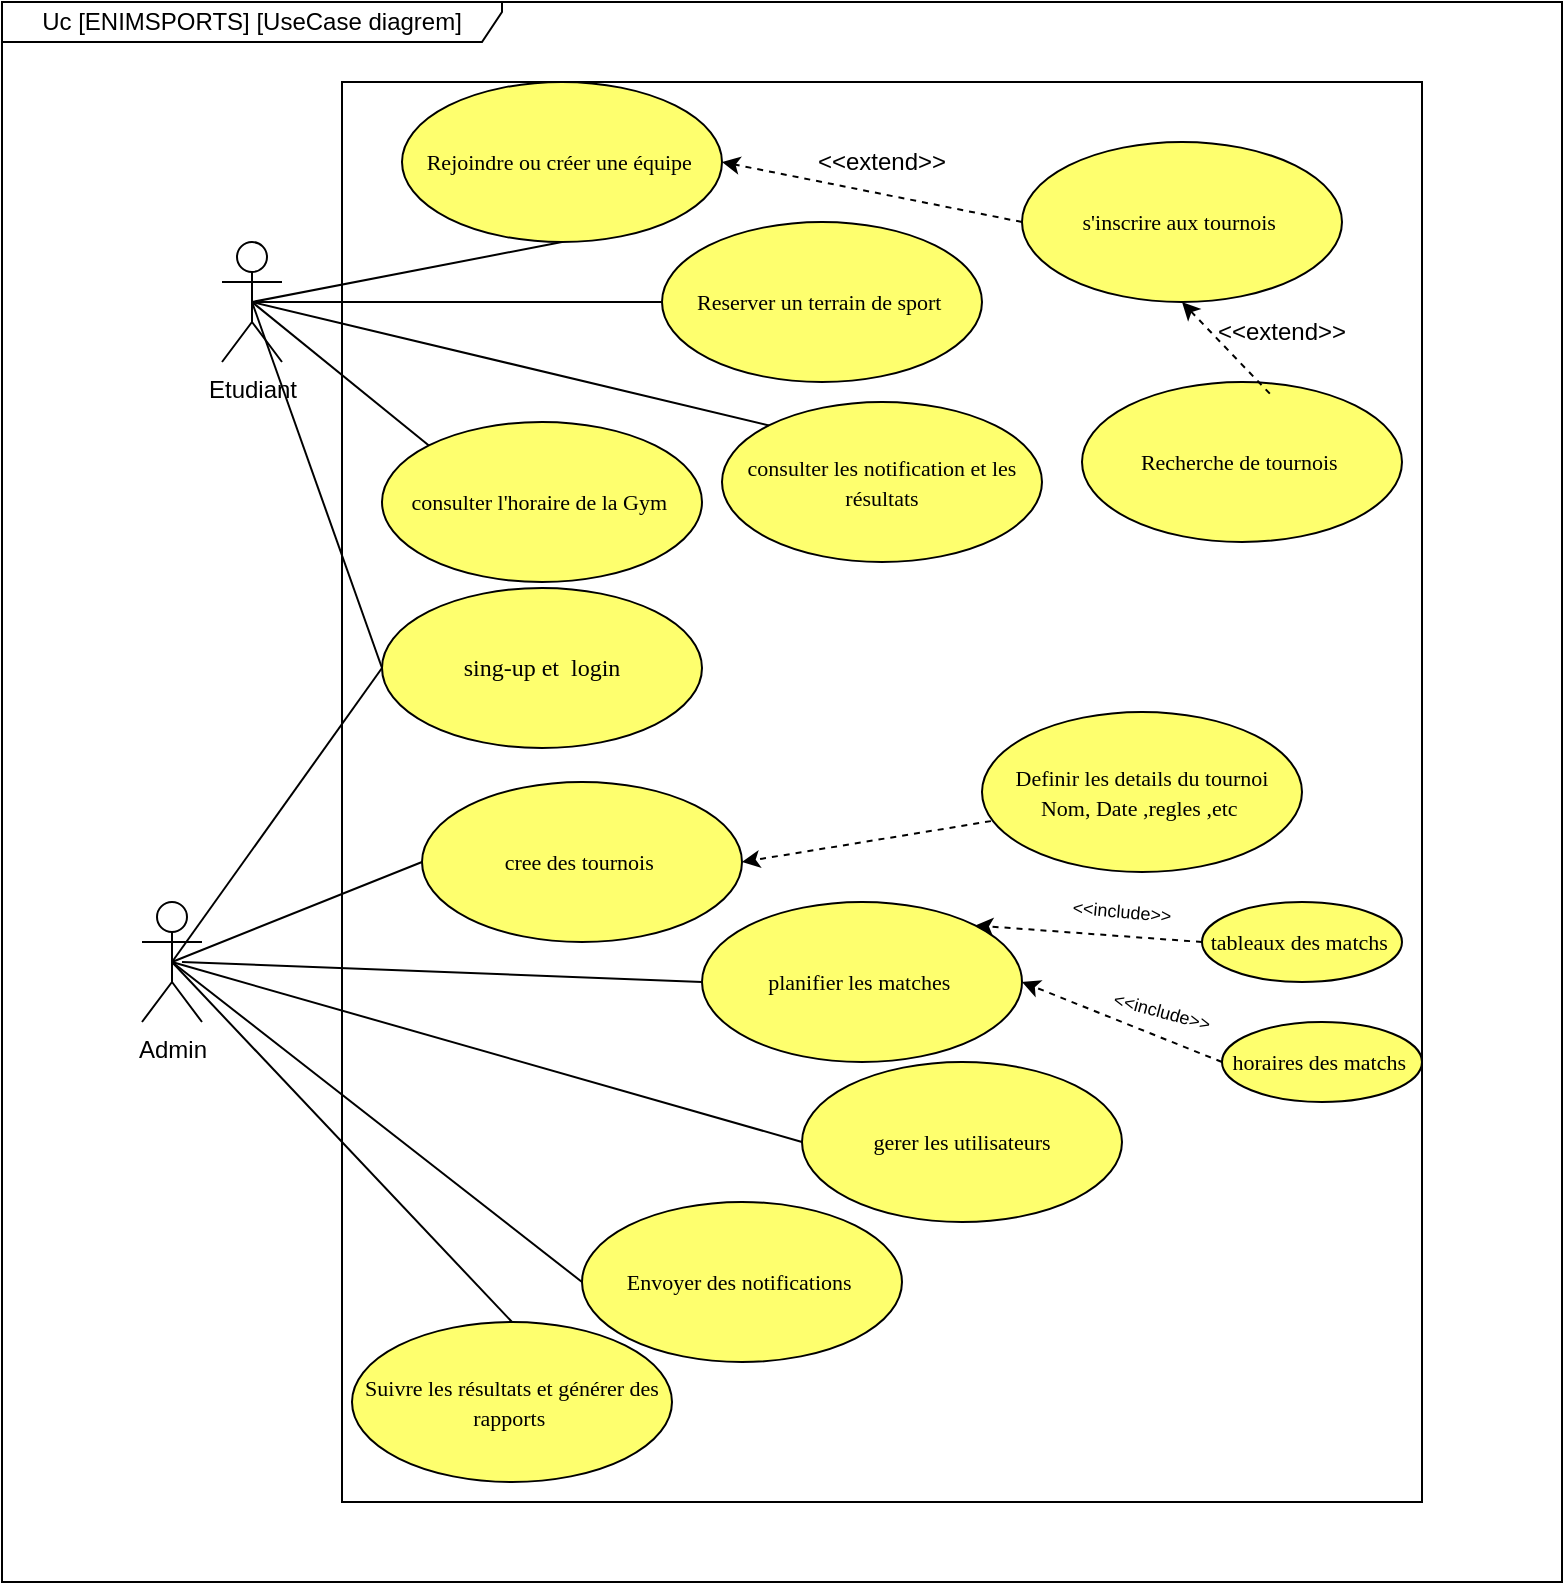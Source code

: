 <mxfile version="26.2.8">
  <diagram name="Page-1" id="tiOms8ojayN8P2vqhsEq">
    <mxGraphModel dx="758" dy="1247" grid="1" gridSize="10" guides="1" tooltips="1" connect="1" arrows="1" fold="1" page="1" pageScale="1" pageWidth="850" pageHeight="1100" math="0" shadow="0">
      <root>
        <mxCell id="0" />
        <mxCell id="1" parent="0" />
        <mxCell id="LGXMGJKiU1Zz_yJa5Haz-1" value="Etudiant" style="shape=umlActor;verticalLabelPosition=bottom;verticalAlign=top;html=1;outlineConnect=0;" vertex="1" parent="1">
          <mxGeometry x="200" y="180" width="30" height="60" as="geometry" />
        </mxCell>
        <mxCell id="LGXMGJKiU1Zz_yJa5Haz-3" value="Admin" style="shape=umlActor;verticalLabelPosition=bottom;verticalAlign=top;html=1;outlineConnect=0;" vertex="1" parent="1">
          <mxGeometry x="160" y="510" width="30" height="60" as="geometry" />
        </mxCell>
        <mxCell id="LGXMGJKiU1Zz_yJa5Haz-6" value="" style="rounded=0;whiteSpace=wrap;html=1;fillColor=none;" vertex="1" parent="1">
          <mxGeometry x="260" y="100" width="540" height="710" as="geometry" />
        </mxCell>
        <mxCell id="LGXMGJKiU1Zz_yJa5Haz-7" value="&lt;font style=&quot;font-size: 11px;&quot; face=&quot;Georgia&quot;&gt;s&#39;inscrire aux tournois&amp;nbsp;&lt;/font&gt;" style="ellipse;whiteSpace=wrap;html=1;fillColor=#FEFF6E;" vertex="1" parent="1">
          <mxGeometry x="600" y="130" width="160" height="80" as="geometry" />
        </mxCell>
        <mxCell id="LGXMGJKiU1Zz_yJa5Haz-9" value="&lt;font style=&quot;font-size: 11px;&quot; face=&quot;Georgia&quot;&gt;Rejoindre ou créer une équipe&amp;nbsp;&lt;/font&gt;" style="ellipse;whiteSpace=wrap;html=1;fillColor=#FEFF6E;" vertex="1" parent="1">
          <mxGeometry x="290" y="100" width="160" height="80" as="geometry" />
        </mxCell>
        <mxCell id="LGXMGJKiU1Zz_yJa5Haz-10" value="&lt;font face=&quot;Georgia&quot;&gt;&lt;span style=&quot;font-size: 11px;&quot;&gt;Reserver un terrain de sport&amp;nbsp;&lt;/span&gt;&lt;/font&gt;" style="ellipse;whiteSpace=wrap;html=1;fillColor=#FEFF6E;" vertex="1" parent="1">
          <mxGeometry x="420" y="170" width="160" height="80" as="geometry" />
        </mxCell>
        <mxCell id="LGXMGJKiU1Zz_yJa5Haz-11" value="&lt;font face=&quot;Georgia&quot;&gt;sing-up et&amp;nbsp; login&lt;/font&gt;" style="ellipse;whiteSpace=wrap;html=1;fillColor=#FEFF6E;" vertex="1" parent="1">
          <mxGeometry x="280" y="353" width="160" height="80" as="geometry" />
        </mxCell>
        <mxCell id="LGXMGJKiU1Zz_yJa5Haz-12" value="&lt;font face=&quot;Georgia&quot;&gt;&lt;span style=&quot;font-size: 11px;&quot;&gt;consulter les notification et les résultats&lt;/span&gt;&lt;/font&gt;" style="ellipse;whiteSpace=wrap;html=1;fillColor=#FEFF6E;" vertex="1" parent="1">
          <mxGeometry x="450" y="260" width="160" height="80" as="geometry" />
        </mxCell>
        <mxCell id="LGXMGJKiU1Zz_yJa5Haz-14" value="&lt;font face=&quot;Georgia&quot;&gt;&lt;span style=&quot;font-size: 11px;&quot;&gt;consulter l&#39;horaire de la Gym&amp;nbsp;&lt;/span&gt;&lt;/font&gt;" style="ellipse;whiteSpace=wrap;html=1;fillColor=#FEFF6E;" vertex="1" parent="1">
          <mxGeometry x="280" y="270" width="160" height="80" as="geometry" />
        </mxCell>
        <mxCell id="LGXMGJKiU1Zz_yJa5Haz-16" value="&lt;font face=&quot;Georgia&quot;&gt;&lt;span style=&quot;font-size: 11px;&quot;&gt;cree des tournois&amp;nbsp;&lt;/span&gt;&lt;/font&gt;" style="ellipse;whiteSpace=wrap;html=1;fillColor=#FEFF6E;" vertex="1" parent="1">
          <mxGeometry x="300" y="450" width="160" height="80" as="geometry" />
        </mxCell>
        <mxCell id="LGXMGJKiU1Zz_yJa5Haz-17" value="&lt;font face=&quot;Georgia&quot;&gt;&lt;span style=&quot;font-size: 11px;&quot;&gt;planifier les matches&amp;nbsp;&lt;/span&gt;&lt;/font&gt;" style="ellipse;whiteSpace=wrap;html=1;fillColor=#FEFF6E;" vertex="1" parent="1">
          <mxGeometry x="440" y="510" width="160" height="80" as="geometry" />
        </mxCell>
        <mxCell id="LGXMGJKiU1Zz_yJa5Haz-18" value="&lt;font face=&quot;Georgia&quot;&gt;&lt;span style=&quot;font-size: 11px;&quot;&gt;gerer les utilisateurs&lt;/span&gt;&lt;/font&gt;" style="ellipse;whiteSpace=wrap;html=1;fillColor=#FEFF6E;" vertex="1" parent="1">
          <mxGeometry x="490" y="590" width="160" height="80" as="geometry" />
        </mxCell>
        <mxCell id="LGXMGJKiU1Zz_yJa5Haz-19" value="&lt;font face=&quot;Georgia&quot;&gt;&lt;span style=&quot;font-size: 11px;&quot;&gt;Envoyer des notifications&amp;nbsp;&lt;/span&gt;&lt;/font&gt;" style="ellipse;whiteSpace=wrap;html=1;fillColor=#FEFF6E;" vertex="1" parent="1">
          <mxGeometry x="380" y="660" width="160" height="80" as="geometry" />
        </mxCell>
        <mxCell id="LGXMGJKiU1Zz_yJa5Haz-20" value="&lt;font face=&quot;Georgia&quot;&gt;&lt;span style=&quot;font-size: 11px;&quot;&gt;Suivre les résultats et générer des rapports&amp;nbsp;&lt;/span&gt;&lt;/font&gt;" style="ellipse;whiteSpace=wrap;html=1;fillColor=#FEFF6E;" vertex="1" parent="1">
          <mxGeometry x="265" y="720" width="160" height="80" as="geometry" />
        </mxCell>
        <mxCell id="LGXMGJKiU1Zz_yJa5Haz-22" value="" style="endArrow=none;html=1;rounded=0;entryX=0.5;entryY=1;entryDx=0;entryDy=0;exitX=0.5;exitY=0.5;exitDx=0;exitDy=0;exitPerimeter=0;" edge="1" parent="1" source="LGXMGJKiU1Zz_yJa5Haz-1" target="LGXMGJKiU1Zz_yJa5Haz-9">
          <mxGeometry width="50" height="50" relative="1" as="geometry">
            <mxPoint x="200" y="320" as="sourcePoint" />
            <mxPoint x="250" y="270" as="targetPoint" />
          </mxGeometry>
        </mxCell>
        <mxCell id="LGXMGJKiU1Zz_yJa5Haz-23" value="" style="endArrow=none;html=1;rounded=0;entryX=0;entryY=0.5;entryDx=0;entryDy=0;exitX=0.5;exitY=0.5;exitDx=0;exitDy=0;exitPerimeter=0;" edge="1" parent="1" source="LGXMGJKiU1Zz_yJa5Haz-1" target="LGXMGJKiU1Zz_yJa5Haz-10">
          <mxGeometry width="50" height="50" relative="1" as="geometry">
            <mxPoint x="225" y="220" as="sourcePoint" />
            <mxPoint x="380" y="190" as="targetPoint" />
          </mxGeometry>
        </mxCell>
        <mxCell id="LGXMGJKiU1Zz_yJa5Haz-24" value="" style="endArrow=none;html=1;rounded=0;entryX=0;entryY=0;entryDx=0;entryDy=0;exitX=0.5;exitY=0.5;exitDx=0;exitDy=0;exitPerimeter=0;" edge="1" parent="1" source="LGXMGJKiU1Zz_yJa5Haz-1" target="LGXMGJKiU1Zz_yJa5Haz-12">
          <mxGeometry width="50" height="50" relative="1" as="geometry">
            <mxPoint x="225" y="220" as="sourcePoint" />
            <mxPoint x="430" y="220" as="targetPoint" />
          </mxGeometry>
        </mxCell>
        <mxCell id="LGXMGJKiU1Zz_yJa5Haz-25" value="" style="endArrow=none;html=1;rounded=0;entryX=0;entryY=0;entryDx=0;entryDy=0;exitX=0.5;exitY=0.5;exitDx=0;exitDy=0;exitPerimeter=0;" edge="1" parent="1" source="LGXMGJKiU1Zz_yJa5Haz-1" target="LGXMGJKiU1Zz_yJa5Haz-14">
          <mxGeometry width="50" height="50" relative="1" as="geometry">
            <mxPoint x="225" y="220" as="sourcePoint" />
            <mxPoint x="483" y="282" as="targetPoint" />
          </mxGeometry>
        </mxCell>
        <mxCell id="LGXMGJKiU1Zz_yJa5Haz-26" value="" style="endArrow=none;html=1;rounded=0;entryX=0;entryY=0.5;entryDx=0;entryDy=0;exitX=0.5;exitY=0.5;exitDx=0;exitDy=0;exitPerimeter=0;" edge="1" parent="1" source="LGXMGJKiU1Zz_yJa5Haz-1" target="LGXMGJKiU1Zz_yJa5Haz-11">
          <mxGeometry width="50" height="50" relative="1" as="geometry">
            <mxPoint x="225" y="220" as="sourcePoint" />
            <mxPoint x="313" y="292" as="targetPoint" />
          </mxGeometry>
        </mxCell>
        <mxCell id="LGXMGJKiU1Zz_yJa5Haz-28" value="" style="endArrow=none;html=1;rounded=0;exitX=0.5;exitY=0.5;exitDx=0;exitDy=0;exitPerimeter=0;entryX=0;entryY=0.5;entryDx=0;entryDy=0;" edge="1" parent="1" source="LGXMGJKiU1Zz_yJa5Haz-3" target="LGXMGJKiU1Zz_yJa5Haz-11">
          <mxGeometry width="50" height="50" relative="1" as="geometry">
            <mxPoint x="192" y="514" as="sourcePoint" />
            <mxPoint x="280" y="586" as="targetPoint" />
          </mxGeometry>
        </mxCell>
        <mxCell id="LGXMGJKiU1Zz_yJa5Haz-29" value="" style="endArrow=none;html=1;rounded=0;exitX=0.5;exitY=0.5;exitDx=0;exitDy=0;exitPerimeter=0;entryX=0;entryY=0.5;entryDx=0;entryDy=0;" edge="1" parent="1" source="LGXMGJKiU1Zz_yJa5Haz-3" target="LGXMGJKiU1Zz_yJa5Haz-16">
          <mxGeometry width="50" height="50" relative="1" as="geometry">
            <mxPoint x="185" y="550" as="sourcePoint" />
            <mxPoint x="290" y="403" as="targetPoint" />
          </mxGeometry>
        </mxCell>
        <mxCell id="LGXMGJKiU1Zz_yJa5Haz-30" value="" style="endArrow=none;html=1;rounded=0;entryX=0;entryY=0.5;entryDx=0;entryDy=0;" edge="1" parent="1" target="LGXMGJKiU1Zz_yJa5Haz-17">
          <mxGeometry width="50" height="50" relative="1" as="geometry">
            <mxPoint x="180" y="540" as="sourcePoint" />
            <mxPoint x="310" y="500" as="targetPoint" />
          </mxGeometry>
        </mxCell>
        <mxCell id="LGXMGJKiU1Zz_yJa5Haz-31" value="" style="endArrow=none;html=1;rounded=0;entryX=0;entryY=0.5;entryDx=0;entryDy=0;exitX=0.5;exitY=0.5;exitDx=0;exitDy=0;exitPerimeter=0;" edge="1" parent="1" source="LGXMGJKiU1Zz_yJa5Haz-3" target="LGXMGJKiU1Zz_yJa5Haz-18">
          <mxGeometry width="50" height="50" relative="1" as="geometry">
            <mxPoint x="190" y="550" as="sourcePoint" />
            <mxPoint x="450" y="560" as="targetPoint" />
          </mxGeometry>
        </mxCell>
        <mxCell id="LGXMGJKiU1Zz_yJa5Haz-32" value="" style="endArrow=none;html=1;rounded=0;entryX=0;entryY=0.5;entryDx=0;entryDy=0;exitX=0.5;exitY=0.5;exitDx=0;exitDy=0;exitPerimeter=0;" edge="1" parent="1" source="LGXMGJKiU1Zz_yJa5Haz-3" target="LGXMGJKiU1Zz_yJa5Haz-19">
          <mxGeometry width="50" height="50" relative="1" as="geometry">
            <mxPoint x="185" y="550" as="sourcePoint" />
            <mxPoint x="500" y="640" as="targetPoint" />
          </mxGeometry>
        </mxCell>
        <mxCell id="LGXMGJKiU1Zz_yJa5Haz-33" value="" style="endArrow=none;html=1;rounded=0;entryX=0.5;entryY=0;entryDx=0;entryDy=0;exitX=0.5;exitY=0.5;exitDx=0;exitDy=0;exitPerimeter=0;" edge="1" parent="1" source="LGXMGJKiU1Zz_yJa5Haz-3" target="LGXMGJKiU1Zz_yJa5Haz-20">
          <mxGeometry width="50" height="50" relative="1" as="geometry">
            <mxPoint x="185" y="550" as="sourcePoint" />
            <mxPoint x="390" y="710" as="targetPoint" />
          </mxGeometry>
        </mxCell>
        <mxCell id="LGXMGJKiU1Zz_yJa5Haz-34" value="" style="endArrow=classic;html=1;rounded=0;entryX=1;entryY=0.5;entryDx=0;entryDy=0;exitX=0;exitY=0.5;exitDx=0;exitDy=0;dashed=1;" edge="1" parent="1" source="LGXMGJKiU1Zz_yJa5Haz-7" target="LGXMGJKiU1Zz_yJa5Haz-9">
          <mxGeometry width="50" height="50" relative="1" as="geometry">
            <mxPoint x="530" y="400" as="sourcePoint" />
            <mxPoint x="580" y="350" as="targetPoint" />
          </mxGeometry>
        </mxCell>
        <mxCell id="LGXMGJKiU1Zz_yJa5Haz-35" value="&amp;lt;&amp;lt;extend&amp;gt;&amp;gt;" style="text;html=1;align=center;verticalAlign=middle;whiteSpace=wrap;rounded=0;" vertex="1" parent="1">
          <mxGeometry x="700" y="210" width="60" height="30" as="geometry" />
        </mxCell>
        <mxCell id="LGXMGJKiU1Zz_yJa5Haz-36" value="&lt;font style=&quot;font-size: 11px;&quot; face=&quot;Georgia&quot;&gt;Definir les details du tournoi&lt;/font&gt;&lt;div&gt;&lt;font style=&quot;font-size: 11px;&quot; face=&quot;Georgia&quot;&gt;Nom, Date ,regles ,etc&amp;nbsp;&lt;/font&gt;&lt;/div&gt;" style="ellipse;whiteSpace=wrap;html=1;fillColor=#FEFF6E;" vertex="1" parent="1">
          <mxGeometry x="580" y="415" width="160" height="80" as="geometry" />
        </mxCell>
        <mxCell id="LGXMGJKiU1Zz_yJa5Haz-37" value="&amp;lt;&amp;lt;include&amp;gt;&amp;gt;" style="text;html=1;align=center;verticalAlign=middle;whiteSpace=wrap;rounded=0;rotation=15;fontSize=9;" vertex="1" parent="1">
          <mxGeometry x="650" y="550" width="40" height="30" as="geometry" />
        </mxCell>
        <mxCell id="LGXMGJKiU1Zz_yJa5Haz-39" value="" style="endArrow=classic;startArrow=none;html=1;rounded=0;exitX=0.028;exitY=0.682;exitDx=0;exitDy=0;exitPerimeter=0;entryX=1;entryY=0.5;entryDx=0;entryDy=0;dashed=1;startFill=0;endFill=1;" edge="1" parent="1" source="LGXMGJKiU1Zz_yJa5Haz-36" target="LGXMGJKiU1Zz_yJa5Haz-16">
          <mxGeometry width="50" height="50" relative="1" as="geometry">
            <mxPoint x="490" y="350" as="sourcePoint" />
            <mxPoint x="540" y="300" as="targetPoint" />
          </mxGeometry>
        </mxCell>
        <mxCell id="LGXMGJKiU1Zz_yJa5Haz-41" value="&lt;font face=&quot;Georgia&quot;&gt;&lt;span style=&quot;font-size: 11px;&quot;&gt;tableaux des matchs&amp;nbsp;&lt;/span&gt;&lt;/font&gt;" style="ellipse;whiteSpace=wrap;html=1;fillColor=#FEFF6E;" vertex="1" parent="1">
          <mxGeometry x="690" y="510" width="100" height="40" as="geometry" />
        </mxCell>
        <mxCell id="LGXMGJKiU1Zz_yJa5Haz-42" value="&lt;font face=&quot;Georgia&quot;&gt;&lt;span style=&quot;font-size: 11px;&quot;&gt;horaires des matchs&amp;nbsp;&lt;/span&gt;&lt;/font&gt;" style="ellipse;whiteSpace=wrap;html=1;fillColor=#FEFF6E;" vertex="1" parent="1">
          <mxGeometry x="700" y="570" width="100" height="40" as="geometry" />
        </mxCell>
        <mxCell id="LGXMGJKiU1Zz_yJa5Haz-43" value="" style="endArrow=classic;startArrow=none;html=1;rounded=0;exitX=0;exitY=0.5;exitDx=0;exitDy=0;entryX=1;entryY=0;entryDx=0;entryDy=0;dashed=1;startFill=0;endFill=1;" edge="1" parent="1" source="LGXMGJKiU1Zz_yJa5Haz-41" target="LGXMGJKiU1Zz_yJa5Haz-17">
          <mxGeometry width="50" height="50" relative="1" as="geometry">
            <mxPoint x="594" y="480" as="sourcePoint" />
            <mxPoint x="470" y="500" as="targetPoint" />
          </mxGeometry>
        </mxCell>
        <mxCell id="LGXMGJKiU1Zz_yJa5Haz-44" value="" style="endArrow=classic;startArrow=none;html=1;rounded=0;exitX=0;exitY=0.5;exitDx=0;exitDy=0;entryX=1;entryY=0.5;entryDx=0;entryDy=0;dashed=1;startFill=0;endFill=1;" edge="1" parent="1" source="LGXMGJKiU1Zz_yJa5Haz-42" target="LGXMGJKiU1Zz_yJa5Haz-17">
          <mxGeometry width="50" height="50" relative="1" as="geometry">
            <mxPoint x="700" y="540" as="sourcePoint" />
            <mxPoint x="610" y="560" as="targetPoint" />
          </mxGeometry>
        </mxCell>
        <mxCell id="LGXMGJKiU1Zz_yJa5Haz-48" value="&amp;lt;&amp;lt;include&amp;gt;&amp;gt;" style="text;html=1;align=center;verticalAlign=middle;whiteSpace=wrap;rounded=0;rotation=5;fontSize=9;" vertex="1" parent="1">
          <mxGeometry x="630" y="500" width="40" height="30" as="geometry" />
        </mxCell>
        <mxCell id="LGXMGJKiU1Zz_yJa5Haz-50" value="&lt;font style=&quot;font-size: 11px;&quot; face=&quot;Georgia&quot;&gt;Recherche de tournois&amp;nbsp;&lt;/font&gt;" style="ellipse;whiteSpace=wrap;html=1;fillColor=#FEFF6E;" vertex="1" parent="1">
          <mxGeometry x="630" y="250" width="160" height="80" as="geometry" />
        </mxCell>
        <mxCell id="LGXMGJKiU1Zz_yJa5Haz-51" value="" style="endArrow=classic;html=1;rounded=0;entryX=0.5;entryY=1;entryDx=0;entryDy=0;exitX=0.587;exitY=0.073;exitDx=0;exitDy=0;dashed=1;exitPerimeter=0;" edge="1" parent="1" source="LGXMGJKiU1Zz_yJa5Haz-50" target="LGXMGJKiU1Zz_yJa5Haz-7">
          <mxGeometry width="50" height="50" relative="1" as="geometry">
            <mxPoint x="610" y="180" as="sourcePoint" />
            <mxPoint x="460" y="150" as="targetPoint" />
          </mxGeometry>
        </mxCell>
        <mxCell id="LGXMGJKiU1Zz_yJa5Haz-52" value="&amp;lt;&amp;lt;extend&amp;gt;&amp;gt;" style="text;html=1;align=center;verticalAlign=middle;whiteSpace=wrap;rounded=0;" vertex="1" parent="1">
          <mxGeometry x="500" y="125" width="60" height="30" as="geometry" />
        </mxCell>
        <mxCell id="LGXMGJKiU1Zz_yJa5Haz-53" value="Uc [ENIMSPORTS] [UseCase diagrem]" style="shape=umlFrame;whiteSpace=wrap;html=1;pointerEvents=0;width=250;height=20;" vertex="1" parent="1">
          <mxGeometry x="90" y="60" width="780" height="790" as="geometry" />
        </mxCell>
      </root>
    </mxGraphModel>
  </diagram>
</mxfile>

